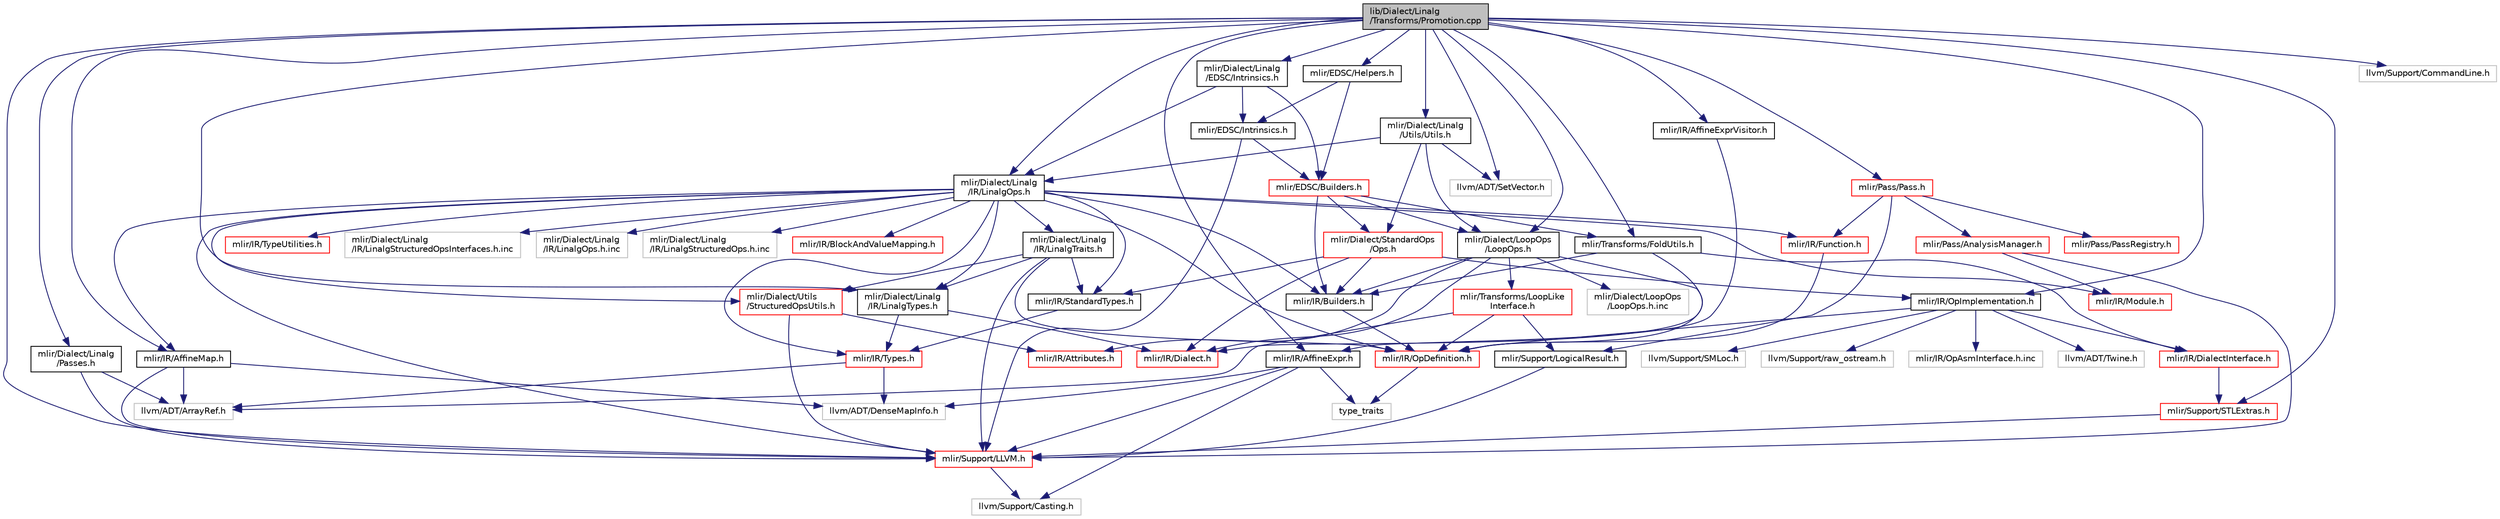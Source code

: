 digraph "lib/Dialect/Linalg/Transforms/Promotion.cpp"
{
  bgcolor="transparent";
  edge [fontname="Helvetica",fontsize="10",labelfontname="Helvetica",labelfontsize="10"];
  node [fontname="Helvetica",fontsize="10",shape=record];
  Node0 [label="lib/Dialect/Linalg\l/Transforms/Promotion.cpp",height=0.2,width=0.4,color="black", fillcolor="grey75", style="filled", fontcolor="black"];
  Node0 -> Node1 [color="midnightblue",fontsize="10",style="solid",fontname="Helvetica"];
  Node1 [label="mlir/Dialect/Linalg\l/EDSC/Intrinsics.h",height=0.2,width=0.4,color="black",URL="$Dialect_2Linalg_2EDSC_2Intrinsics_8h.html"];
  Node1 -> Node2 [color="midnightblue",fontsize="10",style="solid",fontname="Helvetica"];
  Node2 [label="mlir/Dialect/Linalg\l/IR/LinalgOps.h",height=0.2,width=0.4,color="black",URL="$LinalgOps_8h.html"];
  Node2 -> Node3 [color="midnightblue",fontsize="10",style="solid",fontname="Helvetica"];
  Node3 [label="mlir/Dialect/Linalg\l/IR/LinalgTraits.h",height=0.2,width=0.4,color="black",URL="$LinalgTraits_8h.html"];
  Node3 -> Node4 [color="midnightblue",fontsize="10",style="solid",fontname="Helvetica"];
  Node4 [label="mlir/Dialect/Linalg\l/IR/LinalgTypes.h",height=0.2,width=0.4,color="black",URL="$LinalgTypes_8h.html"];
  Node4 -> Node5 [color="midnightblue",fontsize="10",style="solid",fontname="Helvetica"];
  Node5 [label="mlir/IR/Dialect.h",height=0.2,width=0.4,color="red",URL="$IR_2Dialect_8h.html"];
  Node4 -> Node32 [color="midnightblue",fontsize="10",style="solid",fontname="Helvetica"];
  Node32 [label="mlir/IR/Types.h",height=0.2,width=0.4,color="red",URL="$Types_8h.html"];
  Node32 -> Node34 [color="midnightblue",fontsize="10",style="solid",fontname="Helvetica"];
  Node34 [label="llvm/ADT/ArrayRef.h",height=0.2,width=0.4,color="grey75"];
  Node32 -> Node29 [color="midnightblue",fontsize="10",style="solid",fontname="Helvetica"];
  Node29 [label="llvm/ADT/DenseMapInfo.h",height=0.2,width=0.4,color="grey75"];
  Node3 -> Node40 [color="midnightblue",fontsize="10",style="solid",fontname="Helvetica"];
  Node40 [label="mlir/Dialect/Utils\l/StructuredOpsUtils.h",height=0.2,width=0.4,color="red",URL="$StructuredOpsUtils_8h.html"];
  Node40 -> Node7 [color="midnightblue",fontsize="10",style="solid",fontname="Helvetica"];
  Node7 [label="mlir/IR/Attributes.h",height=0.2,width=0.4,color="red",URL="$Attributes_8h.html"];
  Node40 -> Node10 [color="midnightblue",fontsize="10",style="solid",fontname="Helvetica"];
  Node10 [label="mlir/Support/LLVM.h",height=0.2,width=0.4,color="red",URL="$LLVM_8h.html"];
  Node10 -> Node12 [color="midnightblue",fontsize="10",style="solid",fontname="Helvetica"];
  Node12 [label="llvm/Support/Casting.h",height=0.2,width=0.4,color="grey75"];
  Node3 -> Node41 [color="midnightblue",fontsize="10",style="solid",fontname="Helvetica"];
  Node41 [label="mlir/IR/OpDefinition.h",height=0.2,width=0.4,color="red",URL="$OpDefinition_8h.html"];
  Node41 -> Node51 [color="midnightblue",fontsize="10",style="solid",fontname="Helvetica"];
  Node51 [label="type_traits",height=0.2,width=0.4,color="grey75"];
  Node3 -> Node52 [color="midnightblue",fontsize="10",style="solid",fontname="Helvetica"];
  Node52 [label="mlir/IR/StandardTypes.h",height=0.2,width=0.4,color="black",URL="$StandardTypes_8h.html"];
  Node52 -> Node32 [color="midnightblue",fontsize="10",style="solid",fontname="Helvetica"];
  Node3 -> Node10 [color="midnightblue",fontsize="10",style="solid",fontname="Helvetica"];
  Node2 -> Node4 [color="midnightblue",fontsize="10",style="solid",fontname="Helvetica"];
  Node2 -> Node40 [color="midnightblue",fontsize="10",style="solid",fontname="Helvetica"];
  Node2 -> Node53 [color="midnightblue",fontsize="10",style="solid",fontname="Helvetica"];
  Node53 [label="mlir/IR/AffineMap.h",height=0.2,width=0.4,color="black",URL="$AffineMap_8h.html"];
  Node53 -> Node10 [color="midnightblue",fontsize="10",style="solid",fontname="Helvetica"];
  Node53 -> Node34 [color="midnightblue",fontsize="10",style="solid",fontname="Helvetica"];
  Node53 -> Node29 [color="midnightblue",fontsize="10",style="solid",fontname="Helvetica"];
  Node2 -> Node54 [color="midnightblue",fontsize="10",style="solid",fontname="Helvetica"];
  Node54 [label="mlir/IR/BlockAndValueMapping.h",height=0.2,width=0.4,color="red",URL="$BlockAndValueMapping_8h.html"];
  Node2 -> Node55 [color="midnightblue",fontsize="10",style="solid",fontname="Helvetica"];
  Node55 [label="mlir/IR/Builders.h",height=0.2,width=0.4,color="black",URL="$IR_2Builders_8h.html"];
  Node55 -> Node41 [color="midnightblue",fontsize="10",style="solid",fontname="Helvetica"];
  Node2 -> Node56 [color="midnightblue",fontsize="10",style="solid",fontname="Helvetica"];
  Node56 [label="mlir/IR/Function.h",height=0.2,width=0.4,color="red",URL="$Function_8h.html"];
  Node56 -> Node41 [color="midnightblue",fontsize="10",style="solid",fontname="Helvetica"];
  Node2 -> Node63 [color="midnightblue",fontsize="10",style="solid",fontname="Helvetica"];
  Node63 [label="mlir/IR/Module.h",height=0.2,width=0.4,color="red",URL="$Module_8h.html"];
  Node2 -> Node41 [color="midnightblue",fontsize="10",style="solid",fontname="Helvetica"];
  Node2 -> Node52 [color="midnightblue",fontsize="10",style="solid",fontname="Helvetica"];
  Node2 -> Node64 [color="midnightblue",fontsize="10",style="solid",fontname="Helvetica"];
  Node64 [label="mlir/IR/TypeUtilities.h",height=0.2,width=0.4,color="red",URL="$TypeUtilities_8h.html"];
  Node2 -> Node32 [color="midnightblue",fontsize="10",style="solid",fontname="Helvetica"];
  Node2 -> Node10 [color="midnightblue",fontsize="10",style="solid",fontname="Helvetica"];
  Node2 -> Node65 [color="midnightblue",fontsize="10",style="solid",fontname="Helvetica"];
  Node65 [label="mlir/Dialect/Linalg\l/IR/LinalgStructuredOpsInterfaces.h.inc",height=0.2,width=0.4,color="grey75"];
  Node2 -> Node66 [color="midnightblue",fontsize="10",style="solid",fontname="Helvetica"];
  Node66 [label="mlir/Dialect/Linalg\l/IR/LinalgOps.h.inc",height=0.2,width=0.4,color="grey75"];
  Node2 -> Node67 [color="midnightblue",fontsize="10",style="solid",fontname="Helvetica"];
  Node67 [label="mlir/Dialect/Linalg\l/IR/LinalgStructuredOps.h.inc",height=0.2,width=0.4,color="grey75"];
  Node1 -> Node68 [color="midnightblue",fontsize="10",style="solid",fontname="Helvetica"];
  Node68 [label="mlir/EDSC/Builders.h",height=0.2,width=0.4,color="red",URL="$EDSC_2Builders_8h.html"];
  Node68 -> Node73 [color="midnightblue",fontsize="10",style="solid",fontname="Helvetica"];
  Node73 [label="mlir/Dialect/LoopOps\l/LoopOps.h",height=0.2,width=0.4,color="black",URL="$LoopOps_8h.html"];
  Node73 -> Node7 [color="midnightblue",fontsize="10",style="solid",fontname="Helvetica"];
  Node73 -> Node55 [color="midnightblue",fontsize="10",style="solid",fontname="Helvetica"];
  Node73 -> Node5 [color="midnightblue",fontsize="10",style="solid",fontname="Helvetica"];
  Node73 -> Node41 [color="midnightblue",fontsize="10",style="solid",fontname="Helvetica"];
  Node73 -> Node70 [color="midnightblue",fontsize="10",style="solid",fontname="Helvetica"];
  Node70 [label="mlir/Transforms/LoopLike\lInterface.h",height=0.2,width=0.4,color="red",URL="$LoopLikeInterface_8h.html"];
  Node70 -> Node41 [color="midnightblue",fontsize="10",style="solid",fontname="Helvetica"];
  Node70 -> Node17 [color="midnightblue",fontsize="10",style="solid",fontname="Helvetica"];
  Node17 [label="mlir/Support/LogicalResult.h",height=0.2,width=0.4,color="black",URL="$LogicalResult_8h.html"];
  Node17 -> Node10 [color="midnightblue",fontsize="10",style="solid",fontname="Helvetica"];
  Node70 -> Node34 [color="midnightblue",fontsize="10",style="solid",fontname="Helvetica"];
  Node73 -> Node74 [color="midnightblue",fontsize="10",style="solid",fontname="Helvetica"];
  Node74 [label="mlir/Dialect/LoopOps\l/LoopOps.h.inc",height=0.2,width=0.4,color="grey75"];
  Node68 -> Node75 [color="midnightblue",fontsize="10",style="solid",fontname="Helvetica"];
  Node75 [label="mlir/Dialect/StandardOps\l/Ops.h",height=0.2,width=0.4,color="red",URL="$Ops_8h.html"];
  Node75 -> Node55 [color="midnightblue",fontsize="10",style="solid",fontname="Helvetica"];
  Node75 -> Node5 [color="midnightblue",fontsize="10",style="solid",fontname="Helvetica"];
  Node75 -> Node76 [color="midnightblue",fontsize="10",style="solid",fontname="Helvetica"];
  Node76 [label="mlir/IR/OpImplementation.h",height=0.2,width=0.4,color="black",URL="$OpImplementation_8h.html"];
  Node76 -> Node77 [color="midnightblue",fontsize="10",style="solid",fontname="Helvetica"];
  Node77 [label="mlir/IR/DialectInterface.h",height=0.2,width=0.4,color="red",URL="$DialectInterface_8h.html"];
  Node77 -> Node18 [color="midnightblue",fontsize="10",style="solid",fontname="Helvetica"];
  Node18 [label="mlir/Support/STLExtras.h",height=0.2,width=0.4,color="red",URL="$STLExtras_8h.html"];
  Node18 -> Node10 [color="midnightblue",fontsize="10",style="solid",fontname="Helvetica"];
  Node76 -> Node41 [color="midnightblue",fontsize="10",style="solid",fontname="Helvetica"];
  Node76 -> Node50 [color="midnightblue",fontsize="10",style="solid",fontname="Helvetica"];
  Node50 [label="llvm/ADT/Twine.h",height=0.2,width=0.4,color="grey75"];
  Node76 -> Node78 [color="midnightblue",fontsize="10",style="solid",fontname="Helvetica"];
  Node78 [label="llvm/Support/SMLoc.h",height=0.2,width=0.4,color="grey75"];
  Node76 -> Node79 [color="midnightblue",fontsize="10",style="solid",fontname="Helvetica"];
  Node79 [label="llvm/Support/raw_ostream.h",height=0.2,width=0.4,color="grey75"];
  Node76 -> Node80 [color="midnightblue",fontsize="10",style="solid",fontname="Helvetica"];
  Node80 [label="mlir/IR/OpAsmInterface.h.inc",height=0.2,width=0.4,color="grey75"];
  Node75 -> Node52 [color="midnightblue",fontsize="10",style="solid",fontname="Helvetica"];
  Node68 -> Node55 [color="midnightblue",fontsize="10",style="solid",fontname="Helvetica"];
  Node68 -> Node83 [color="midnightblue",fontsize="10",style="solid",fontname="Helvetica"];
  Node83 [label="mlir/Transforms/FoldUtils.h",height=0.2,width=0.4,color="black",URL="$FoldUtils_8h.html"];
  Node83 -> Node55 [color="midnightblue",fontsize="10",style="solid",fontname="Helvetica"];
  Node83 -> Node5 [color="midnightblue",fontsize="10",style="solid",fontname="Helvetica"];
  Node83 -> Node77 [color="midnightblue",fontsize="10",style="solid",fontname="Helvetica"];
  Node1 -> Node84 [color="midnightblue",fontsize="10",style="solid",fontname="Helvetica"];
  Node84 [label="mlir/EDSC/Intrinsics.h",height=0.2,width=0.4,color="black",URL="$EDSC_2Intrinsics_8h.html"];
  Node84 -> Node68 [color="midnightblue",fontsize="10",style="solid",fontname="Helvetica"];
  Node84 -> Node10 [color="midnightblue",fontsize="10",style="solid",fontname="Helvetica"];
  Node0 -> Node2 [color="midnightblue",fontsize="10",style="solid",fontname="Helvetica"];
  Node0 -> Node4 [color="midnightblue",fontsize="10",style="solid",fontname="Helvetica"];
  Node0 -> Node85 [color="midnightblue",fontsize="10",style="solid",fontname="Helvetica"];
  Node85 [label="mlir/Dialect/Linalg\l/Passes.h",height=0.2,width=0.4,color="black",URL="$Dialect_2Linalg_2Passes_8h.html"];
  Node85 -> Node10 [color="midnightblue",fontsize="10",style="solid",fontname="Helvetica"];
  Node85 -> Node34 [color="midnightblue",fontsize="10",style="solid",fontname="Helvetica"];
  Node0 -> Node86 [color="midnightblue",fontsize="10",style="solid",fontname="Helvetica"];
  Node86 [label="mlir/Dialect/Linalg\l/Utils/Utils.h",height=0.2,width=0.4,color="black",URL="$Dialect_2Linalg_2Utils_2Utils_8h.html"];
  Node86 -> Node2 [color="midnightblue",fontsize="10",style="solid",fontname="Helvetica"];
  Node86 -> Node73 [color="midnightblue",fontsize="10",style="solid",fontname="Helvetica"];
  Node86 -> Node75 [color="midnightblue",fontsize="10",style="solid",fontname="Helvetica"];
  Node86 -> Node87 [color="midnightblue",fontsize="10",style="solid",fontname="Helvetica"];
  Node87 [label="llvm/ADT/SetVector.h",height=0.2,width=0.4,color="grey75"];
  Node0 -> Node73 [color="midnightblue",fontsize="10",style="solid",fontname="Helvetica"];
  Node0 -> Node88 [color="midnightblue",fontsize="10",style="solid",fontname="Helvetica"];
  Node88 [label="mlir/EDSC/Helpers.h",height=0.2,width=0.4,color="black",URL="$Helpers_8h.html"];
  Node88 -> Node68 [color="midnightblue",fontsize="10",style="solid",fontname="Helvetica"];
  Node88 -> Node84 [color="midnightblue",fontsize="10",style="solid",fontname="Helvetica"];
  Node0 -> Node89 [color="midnightblue",fontsize="10",style="solid",fontname="Helvetica"];
  Node89 [label="mlir/IR/AffineExpr.h",height=0.2,width=0.4,color="black",URL="$AffineExpr_8h.html"];
  Node89 -> Node10 [color="midnightblue",fontsize="10",style="solid",fontname="Helvetica"];
  Node89 -> Node29 [color="midnightblue",fontsize="10",style="solid",fontname="Helvetica"];
  Node89 -> Node12 [color="midnightblue",fontsize="10",style="solid",fontname="Helvetica"];
  Node89 -> Node51 [color="midnightblue",fontsize="10",style="solid",fontname="Helvetica"];
  Node0 -> Node90 [color="midnightblue",fontsize="10",style="solid",fontname="Helvetica"];
  Node90 [label="mlir/IR/AffineExprVisitor.h",height=0.2,width=0.4,color="black",URL="$AffineExprVisitor_8h.html"];
  Node90 -> Node89 [color="midnightblue",fontsize="10",style="solid",fontname="Helvetica"];
  Node0 -> Node53 [color="midnightblue",fontsize="10",style="solid",fontname="Helvetica"];
  Node0 -> Node76 [color="midnightblue",fontsize="10",style="solid",fontname="Helvetica"];
  Node0 -> Node91 [color="midnightblue",fontsize="10",style="solid",fontname="Helvetica"];
  Node91 [label="mlir/Pass/Pass.h",height=0.2,width=0.4,color="red",URL="$Pass_8h.html"];
  Node91 -> Node56 [color="midnightblue",fontsize="10",style="solid",fontname="Helvetica"];
  Node91 -> Node92 [color="midnightblue",fontsize="10",style="solid",fontname="Helvetica"];
  Node92 [label="mlir/Pass/AnalysisManager.h",height=0.2,width=0.4,color="red",URL="$AnalysisManager_8h.html"];
  Node92 -> Node63 [color="midnightblue",fontsize="10",style="solid",fontname="Helvetica"];
  Node92 -> Node10 [color="midnightblue",fontsize="10",style="solid",fontname="Helvetica"];
  Node91 -> Node96 [color="midnightblue",fontsize="10",style="solid",fontname="Helvetica"];
  Node96 [label="mlir/Pass/PassRegistry.h",height=0.2,width=0.4,color="red",URL="$PassRegistry_8h.html"];
  Node91 -> Node17 [color="midnightblue",fontsize="10",style="solid",fontname="Helvetica"];
  Node0 -> Node10 [color="midnightblue",fontsize="10",style="solid",fontname="Helvetica"];
  Node0 -> Node18 [color="midnightblue",fontsize="10",style="solid",fontname="Helvetica"];
  Node0 -> Node83 [color="midnightblue",fontsize="10",style="solid",fontname="Helvetica"];
  Node0 -> Node87 [color="midnightblue",fontsize="10",style="solid",fontname="Helvetica"];
  Node0 -> Node98 [color="midnightblue",fontsize="10",style="solid",fontname="Helvetica"];
  Node98 [label="llvm/Support/CommandLine.h",height=0.2,width=0.4,color="grey75"];
}
